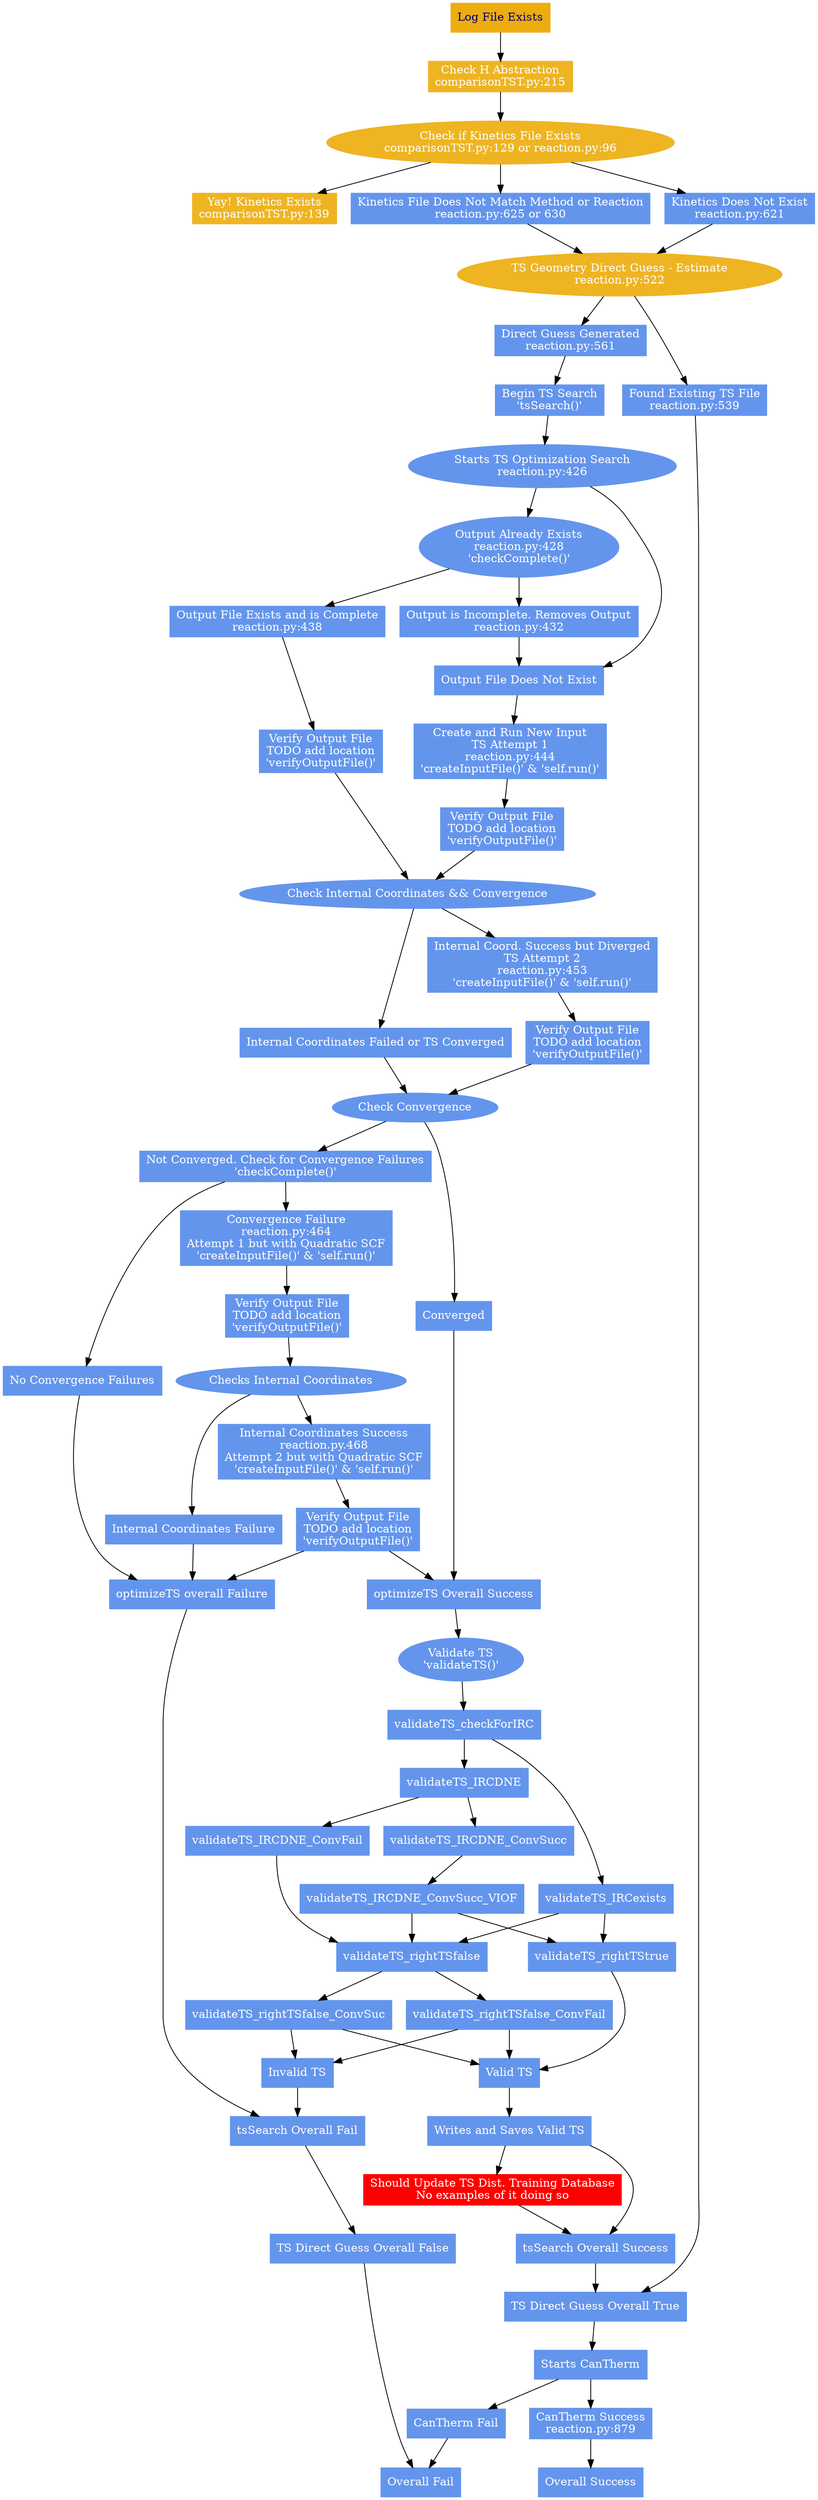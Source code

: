 digraph G {
  node  [ color = cornflowerblue,
          fontcolor = white,
          shape = rectangle,
          style = filled];

  start [ color = darkgoldenrod2,
          fontcolor = navy,
          label = "Log File Exists",
          shape = box];

  matchH  [ label = "Check H Abstraction\ncomparisonTST.py:215"
            color = goldenrod2];

  checkKin  [ label = "Check if Kinetics File Exists\ncomparisonTST.py:129 or reaction.py:96"
              shape = ellipse
              color = goldenrod2];

  checkKin_Exists [ label = "Yay! Kinetics Exists\ncomparisonTST.py:139"
                    color = goldenrod2];
  checkKin_DNE  [ label = "Kinetics Does Not Exist\nreaction.py:621"];
  checkKin_Bad  [ label = "Kinetics File Does Not Match Method or Reaction\nreaction.py:625 or 630"];

  TSdirect  [ label = "TS Geometry Direct Guess - Estimate\nreaction.py:522",
              shape = ellipse
              color = goldenrod2];
  TSdirect_exists [ label = "Found Existing TS File\nreaction.py:539"];
  TSdirect_generated  [ label = "Direct Guess Generated\nreaction.py:561"];

  tsSearch  [ label = "Begin TS Search\n'tsSearch()'"];
  tsSearch_overallSuccess [ label = "tsSearch Overall Success"];
  tsSearch_overallFail  [ label = "tsSearch Overall Fail"];

  validateTS  [ label = "Validate TS\n'validateTS()'",
                shape = ellipse];
  validateTS_valid  [ label = "Valid TS"];
  validateTS_invalid  [ label = "Invalid TS"];
  validateTS_valid_writeAndSave [ label = "Writes and Saves Valid TS"];

  TSdirect_overallFalse [ label = "TS Direct Guess Overall False"];
  TSdirect_overallTrue  [ label = "TS Direct Guess Overall True"];

  Updates_TSdist_training_database [ label = "Should Update TS Dist. Training Database\nNo examples of it doing so",
                                      color = red];
#####
  optimizeTS  [ label = "Starts TS Optimization Search\nreaction.py:426",
                shape = ellipse];
  optimizeTS_outputAlreadyExists  [ label = "Output Already Exists\nreaction.py:428\n'checkComplete()'",
                                    shape = ellipse];
  optimizeTS_outputAlreadyExists_complete [ label = "Output File Exists and is Complete\nreaction.py:438"];
  optimizeTS_outputAlreadyExists_complete_verify  [ label = "Verify Output File\nTODO add location\n'verifyOutputFile()'"];
  optimizeTS_outputAlreadyExists_incomplete [ label = "Output is Incomplete. Removes Output\nreaction.py:432"];
  optimizeTS_outputDNE [ label = "Output File Does Not Exist"];
  optimizeTS_outputDNE_newInput  [ label = "Create and Run New Input\nTS Attempt 1\nreaction.py:444\n'createInputFile()' & 'self.run()'"];
  optimizeTS_outputDNE_newInput_VOF [ label = "Verify Output File\nTODO add location\n'verifyOutputFile()'"];
  optimizeTS_checkIntCoord  [ label = "Check Internal Coordinates && Convergence",
                              shape = ellipse];
  optimizeTS_checkIntCoord_Conv [ label ="Internal Coordinates Failed or TS Converged"];
  optimizeTS_checkIntCoord_DNC  [ label = "Internal Coord. Success but Diverged\nTS Attempt 2\nreaction.py:453\n'createInputFile()' & 'self.run()'"];
  optimizeTS_checkIntCoord_DNC_VOF  [ label = "Verify Output File\nTODO add location\n'verifyOutputFile()'"];
  optimizeTS_checkConv  [ label = "Check Convergence",
                          shape = ellipse];
  optimizeTS_checkConv_converged  [ label = "Converged"];
  optimizeTS_checkConv_DNC  [ label = "Not Converged. Check for Convergence Failures\n'checkComplete()'"];
  optimizeTS_checkConv_DNC_convFailure  [ label = "Convergence Failure\nreaction.py:464\nAttempt 1 but with Quadratic SCF\n'createInputFile()' & 'self.run()'"];
  optimizeTS_checkConv_DNC_convFailure_VOF  [ label = "Verify Output File\nTODO add location\n'verifyOutputFile()'"];
  optimizeTS_checkConv_DNC_convFailure_checkIntCoord  [ label = "Checks Internal Coordinates",
                                                        shape = ellipse];
  optimizeTS_checkConv_DNC_convSuccess  [ label = "No Convergence Failures"];
  optimizeTS_checkConv_DNC_convFailure_checkIntCoord_ICsucc [ label = "Internal Coordinates Success\nreaction.py.468\nAttempt 2 but with Quadratic SCF\n'createInputFile()' & 'self.run()'"];
  optimizeTS_checkConv_DNC_convFailure_checkIntCoord_ICsucc_VOF [ label = "Verify Output File\nTODO add location\n'verifyOutputFile()'"]
  optimizeTS_checkConv_DNC_convFailure_checkIntCoord_ICfail [ label = "Internal Coordinates Failure"];

  optimizeTS_overallSuccess [ label = "optimizeTS Overall Success"];
  optimizeTS_overallFail  [ label = "optimizeTS overall Failure"];
#####

  canTherm  [ label = "Starts CanTherm"];
  canTherm_fail [ label = "CanTherm Fail"];
  canTherm_success [ label = "CanTherm Success\nreaction.py:879"];

  overallFail [ label = "Overall Fail"];
  overallSuccess  [ label = "Overall Success"];

###########################################################################################################################################################################################

  start -> matchH -> checkKin

  checkKin -> checkKin_Exists
  checkKin -> checkKin_DNE -> TSdirect
  checkKin -> checkKin_Bad -> TSdirect

  TSdirect -> TSdirect_exists -> TSdirect_overallTrue
  TSdirect -> TSdirect_generated
  TSdirect_generated -> tsSearch -> optimizeTS

  optimizeTS -> optimizeTS_outputAlreadyExists
  optimizeTS -> optimizeTS_outputDNE -> optimizeTS_outputDNE_newInput -> optimizeTS_outputDNE_newInput_VOF -> optimizeTS_checkIntCoord
  optimizeTS_outputAlreadyExists -> optimizeTS_outputAlreadyExists_incomplete -> optimizeTS_outputDNE
  optimizeTS_outputAlreadyExists -> optimizeTS_outputAlreadyExists_complete -> optimizeTS_outputAlreadyExists_complete_verify
  optimizeTS_outputAlreadyExists_complete_verify -> optimizeTS_checkIntCoord
  optimizeTS_checkIntCoord -> optimizeTS_checkIntCoord_DNC -> optimizeTS_checkIntCoord_DNC_VOF
  optimizeTS_checkIntCoord_DNC_VOF -> optimizeTS_checkConv
  optimizeTS_checkIntCoord -> optimizeTS_checkIntCoord_Conv -> optimizeTS_checkConv
  optimizeTS_checkConv -> optimizeTS_checkConv_converged
  optimizeTS_checkConv -> optimizeTS_checkConv_DNC
  optimizeTS_checkConv_DNC -> optimizeTS_checkConv_DNC_convFailure -> optimizeTS_checkConv_DNC_convFailure_VOF
  optimizeTS_checkConv_DNC -> optimizeTS_checkConv_DNC_convSuccess
  optimizeTS_checkConv_DNC_convFailure_VOF -> optimizeTS_checkConv_DNC_convFailure_checkIntCoord
  optimizeTS_checkConv_DNC_convFailure_checkIntCoord -> optimizeTS_checkConv_DNC_convFailure_checkIntCoord_ICsucc
  optimizeTS_checkConv_DNC_convFailure_checkIntCoord -> optimizeTS_checkConv_DNC_convFailure_checkIntCoord_ICfail
  optimizeTS_checkConv_DNC_convFailure_checkIntCoord_ICsucc -> optimizeTS_checkConv_DNC_convFailure_checkIntCoord_ICsucc_VOF

  optimizeTS_checkConv_converged -> optimizeTS_overallSuccess
  optimizeTS_checkConv_DNC_convFailure_checkIntCoord_ICsucc_VOF -> optimizeTS_overallSuccess
  optimizeTS_checkConv_DNC_convFailure_checkIntCoord_ICsucc_VOF -> optimizeTS_overallFail
  optimizeTS_checkConv_DNC_convSuccess -> optimizeTS_overallFail
  optimizeTS_checkConv_DNC_convFailure_checkIntCoord_ICfail -> optimizeTS_overallFail

  optimizeTS_overallFail -> tsSearch_overallFail
  optimizeTS_overallSuccess -> validateTS

  validateTS -> validateTS_checkForIRC
  validateTS_checkForIRC -> validateTS_IRCexists
  validateTS_IRCexists -> validateTS_rightTStrue
  validateTS_IRCexists -> validateTS_rightTSfalse
  validateTS_checkForIRC -> validateTS_IRCDNE
  validateTS_IRCDNE -> validateTS_IRCDNE_ConvFail -> validateTS_rightTSfalse
  validateTS_IRCDNE -> validateTS_IRCDNE_ConvSucc -> validateTS_IRCDNE_ConvSucc_VIOF
  validateTS_IRCDNE_ConvSucc_VIOF -> validateTS_rightTStrue -> validateTS_valid
  validateTS_IRCDNE_ConvSucc_VIOF -> validateTS_rightTSfalse
  validateTS_rightTSfalse -> validateTS_rightTSfalse_ConvFail
  validateTS_rightTSfalse -> validateTS_rightTSfalse_ConvSuc
  validateTS_rightTSfalse_ConvSuc -> validateTS_valid
  validateTS_rightTSfalse_ConvSuc -> validateTS_invalid
  validateTS_rightTSfalse_ConvFail -> validateTS_valid
  validateTS_rightTSfalse_ConvFail -> validateTS_invalid
  validateTS_valid -> validateTS_valid_writeAndSave -> tsSearch_overallSuccess -> TSdirect_overallTrue -> canTherm
  validateTS_invalid -> tsSearch_overallFail -> TSdirect_overallFalse -> overallFail
  validateTS_valid_writeAndSave -> Updates_TSdist_training_database -> tsSearch_overallSuccess

  canTherm -> canTherm_success -> overallSuccess
  canTherm -> canTherm_fail -> overallFail

}
